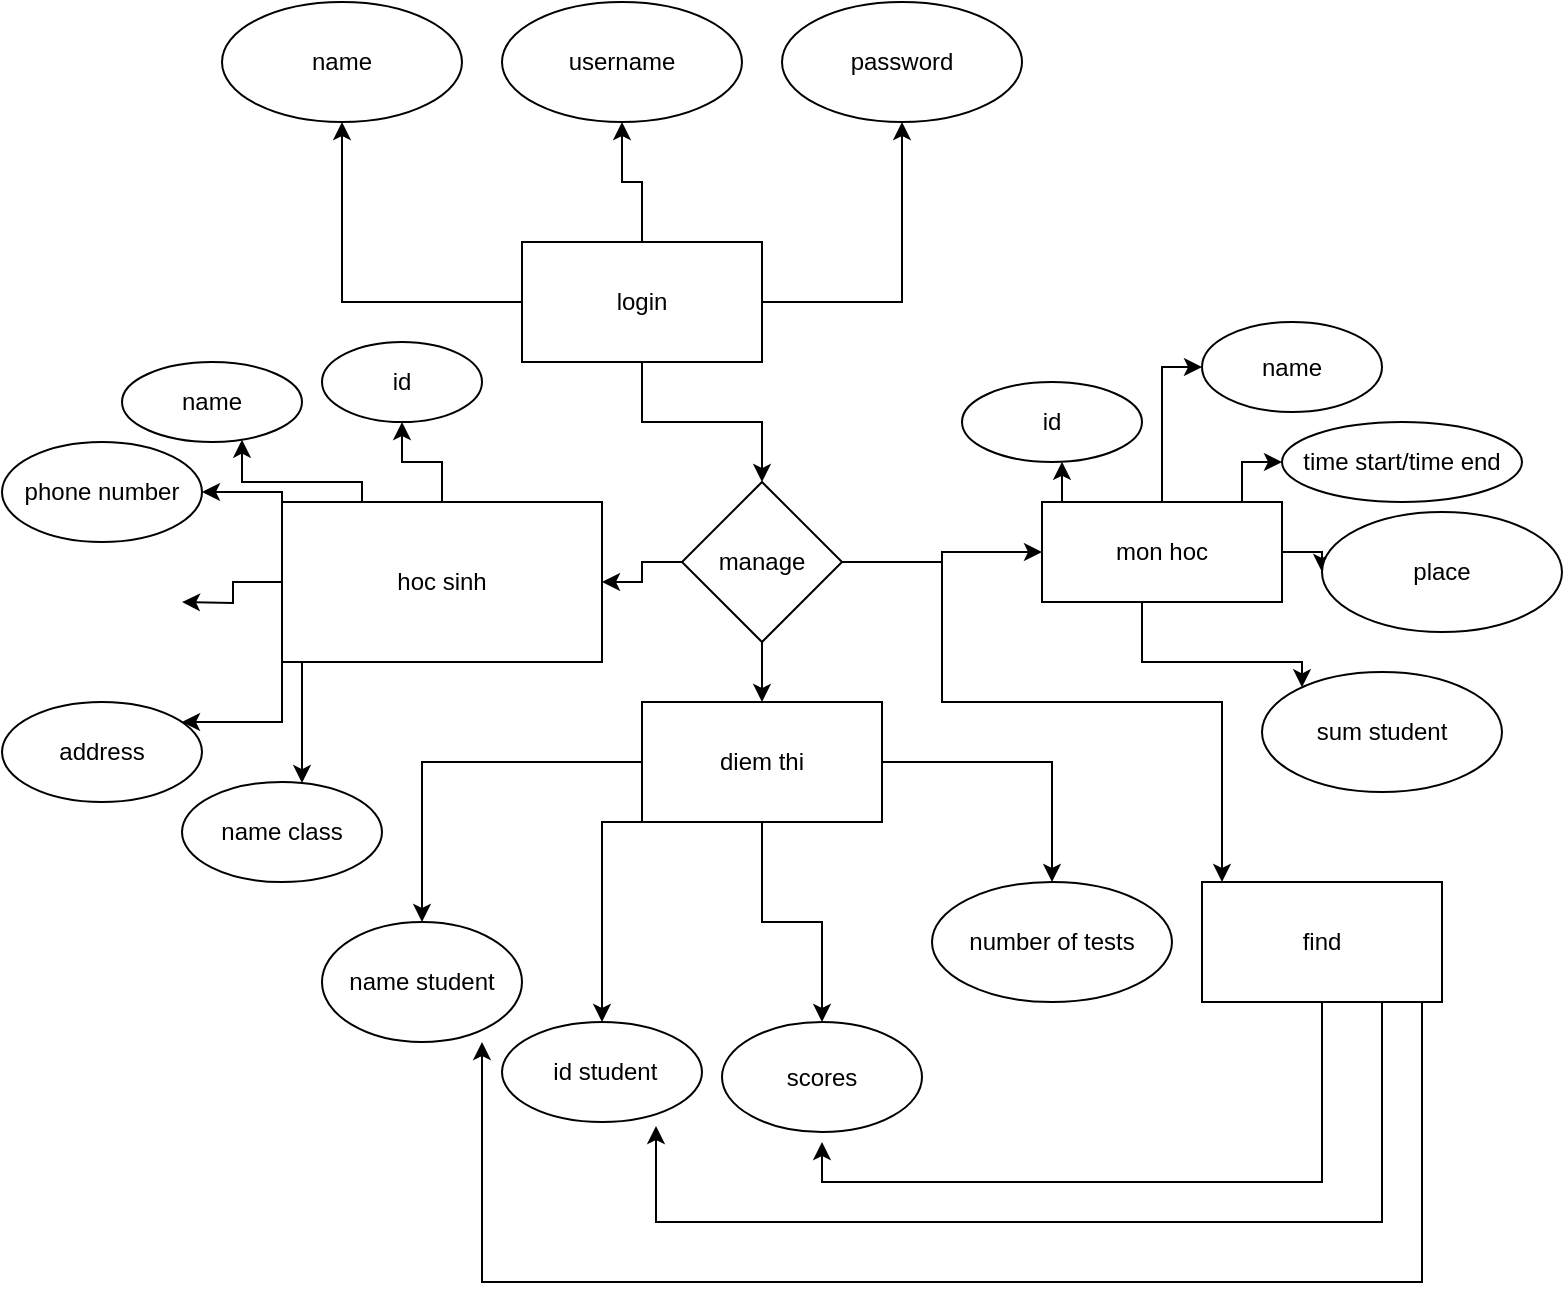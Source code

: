 <mxfile version="15.5.0" type="github"><diagram id="UcteJdKYm4SO2ag9nHTr" name="Page-1"><mxGraphModel dx="946" dy="570" grid="1" gridSize="10" guides="1" tooltips="1" connect="1" arrows="1" fold="1" page="1" pageScale="1" pageWidth="827" pageHeight="1169" math="0" shadow="0"><root><mxCell id="0"/><mxCell id="1" parent="0"/><mxCell id="_WTz3rG0lDxbNNpACl56-1" value="" style="edgeStyle=orthogonalEdgeStyle;rounded=0;orthogonalLoop=1;jettySize=auto;html=1;" edge="1" parent="1" source="_WTz3rG0lDxbNNpACl56-5" target="_WTz3rG0lDxbNNpACl56-6"><mxGeometry relative="1" as="geometry"/></mxCell><mxCell id="_WTz3rG0lDxbNNpACl56-2" value="" style="edgeStyle=orthogonalEdgeStyle;rounded=0;orthogonalLoop=1;jettySize=auto;html=1;" edge="1" parent="1" source="_WTz3rG0lDxbNNpACl56-5" target="_WTz3rG0lDxbNNpACl56-7"><mxGeometry relative="1" as="geometry"/></mxCell><mxCell id="_WTz3rG0lDxbNNpACl56-3" value="" style="edgeStyle=orthogonalEdgeStyle;rounded=0;orthogonalLoop=1;jettySize=auto;html=1;" edge="1" parent="1" source="_WTz3rG0lDxbNNpACl56-5" target="_WTz3rG0lDxbNNpACl56-8"><mxGeometry relative="1" as="geometry"/></mxCell><mxCell id="_WTz3rG0lDxbNNpACl56-4" value="" style="edgeStyle=orthogonalEdgeStyle;rounded=0;orthogonalLoop=1;jettySize=auto;html=1;" edge="1" parent="1" source="_WTz3rG0lDxbNNpACl56-5" target="_WTz3rG0lDxbNNpACl56-13"><mxGeometry relative="1" as="geometry"/></mxCell><mxCell id="_WTz3rG0lDxbNNpACl56-5" value="login" style="rounded=0;whiteSpace=wrap;html=1;" vertex="1" parent="1"><mxGeometry x="270" y="310" width="120" height="60" as="geometry"/></mxCell><mxCell id="_WTz3rG0lDxbNNpACl56-6" value="name" style="ellipse;whiteSpace=wrap;html=1;rounded=0;" vertex="1" parent="1"><mxGeometry x="120" y="190" width="120" height="60" as="geometry"/></mxCell><mxCell id="_WTz3rG0lDxbNNpACl56-7" value="username" style="ellipse;whiteSpace=wrap;html=1;rounded=0;" vertex="1" parent="1"><mxGeometry x="260" y="190" width="120" height="60" as="geometry"/></mxCell><mxCell id="_WTz3rG0lDxbNNpACl56-8" value="password" style="ellipse;whiteSpace=wrap;html=1;rounded=0;" vertex="1" parent="1"><mxGeometry x="400" y="190" width="120" height="60" as="geometry"/></mxCell><mxCell id="_WTz3rG0lDxbNNpACl56-9" value="" style="edgeStyle=orthogonalEdgeStyle;rounded=0;orthogonalLoop=1;jettySize=auto;html=1;" edge="1" parent="1" source="_WTz3rG0lDxbNNpACl56-13" target="_WTz3rG0lDxbNNpACl56-20"><mxGeometry relative="1" as="geometry"/></mxCell><mxCell id="_WTz3rG0lDxbNNpACl56-10" value="" style="edgeStyle=orthogonalEdgeStyle;rounded=0;orthogonalLoop=1;jettySize=auto;html=1;" edge="1" parent="1" source="_WTz3rG0lDxbNNpACl56-13" target="_WTz3rG0lDxbNNpACl56-26"><mxGeometry relative="1" as="geometry"/></mxCell><mxCell id="_WTz3rG0lDxbNNpACl56-11" value="" style="edgeStyle=orthogonalEdgeStyle;rounded=0;orthogonalLoop=1;jettySize=auto;html=1;" edge="1" parent="1" source="_WTz3rG0lDxbNNpACl56-13" target="_WTz3rG0lDxbNNpACl56-31"><mxGeometry relative="1" as="geometry"/></mxCell><mxCell id="_WTz3rG0lDxbNNpACl56-12" value="" style="edgeStyle=orthogonalEdgeStyle;rounded=0;orthogonalLoop=1;jettySize=auto;html=1;" edge="1" parent="1" source="_WTz3rG0lDxbNNpACl56-13" target="_WTz3rG0lDxbNNpACl56-49"><mxGeometry relative="1" as="geometry"><Array as="points"><mxPoint x="480" y="470"/><mxPoint x="480" y="540"/><mxPoint x="620" y="540"/></Array></mxGeometry></mxCell><mxCell id="_WTz3rG0lDxbNNpACl56-13" value="manage" style="rhombus;whiteSpace=wrap;html=1;rounded=0;" vertex="1" parent="1"><mxGeometry x="350" y="430" width="80" height="80" as="geometry"/></mxCell><mxCell id="_WTz3rG0lDxbNNpACl56-14" value="" style="edgeStyle=orthogonalEdgeStyle;rounded=0;orthogonalLoop=1;jettySize=auto;html=1;" edge="1" parent="1" source="_WTz3rG0lDxbNNpACl56-20" target="_WTz3rG0lDxbNNpACl56-32"><mxGeometry relative="1" as="geometry"/></mxCell><mxCell id="_WTz3rG0lDxbNNpACl56-15" value="" style="edgeStyle=orthogonalEdgeStyle;rounded=0;orthogonalLoop=1;jettySize=auto;html=1;" edge="1" parent="1" target="_WTz3rG0lDxbNNpACl56-33"><mxGeometry relative="1" as="geometry"><mxPoint x="200" y="450" as="sourcePoint"/><Array as="points"><mxPoint x="190" y="450"/><mxPoint x="190" y="430"/><mxPoint x="130" y="430"/></Array></mxGeometry></mxCell><mxCell id="_WTz3rG0lDxbNNpACl56-16" value="" style="edgeStyle=orthogonalEdgeStyle;rounded=0;orthogonalLoop=1;jettySize=auto;html=1;" edge="1" parent="1" source="_WTz3rG0lDxbNNpACl56-20" target="_WTz3rG0lDxbNNpACl56-34"><mxGeometry relative="1" as="geometry"><Array as="points"><mxPoint x="150" y="435"/></Array></mxGeometry></mxCell><mxCell id="_WTz3rG0lDxbNNpACl56-17" value="" style="edgeStyle=orthogonalEdgeStyle;rounded=0;orthogonalLoop=1;jettySize=auto;html=1;" edge="1" parent="1" source="_WTz3rG0lDxbNNpACl56-20"><mxGeometry relative="1" as="geometry"><mxPoint x="100" y="490" as="targetPoint"/></mxGeometry></mxCell><mxCell id="_WTz3rG0lDxbNNpACl56-18" value="" style="edgeStyle=orthogonalEdgeStyle;rounded=0;orthogonalLoop=1;jettySize=auto;html=1;" edge="1" parent="1" source="_WTz3rG0lDxbNNpACl56-20" target="_WTz3rG0lDxbNNpACl56-35"><mxGeometry relative="1" as="geometry"><Array as="points"><mxPoint x="150" y="550"/></Array></mxGeometry></mxCell><mxCell id="_WTz3rG0lDxbNNpACl56-19" value="" style="edgeStyle=orthogonalEdgeStyle;rounded=0;orthogonalLoop=1;jettySize=auto;html=1;" edge="1" parent="1" source="_WTz3rG0lDxbNNpACl56-20" target="_WTz3rG0lDxbNNpACl56-36"><mxGeometry relative="1" as="geometry"><Array as="points"><mxPoint x="160" y="540"/><mxPoint x="160" y="540"/></Array></mxGeometry></mxCell><mxCell id="_WTz3rG0lDxbNNpACl56-20" value="hoc sinh" style="whiteSpace=wrap;html=1;rounded=0;" vertex="1" parent="1"><mxGeometry x="150" y="440" width="160" height="80" as="geometry"/></mxCell><mxCell id="_WTz3rG0lDxbNNpACl56-21" value="" style="edgeStyle=orthogonalEdgeStyle;rounded=0;orthogonalLoop=1;jettySize=auto;html=1;" edge="1" parent="1" source="_WTz3rG0lDxbNNpACl56-26" target="_WTz3rG0lDxbNNpACl56-37"><mxGeometry relative="1" as="geometry"><Array as="points"><mxPoint x="540" y="430"/><mxPoint x="540" y="430"/></Array></mxGeometry></mxCell><mxCell id="_WTz3rG0lDxbNNpACl56-22" value="" style="edgeStyle=orthogonalEdgeStyle;rounded=0;orthogonalLoop=1;jettySize=auto;html=1;" edge="1" parent="1" source="_WTz3rG0lDxbNNpACl56-26" target="_WTz3rG0lDxbNNpACl56-38"><mxGeometry relative="1" as="geometry"><mxPoint x="600" y="410" as="targetPoint"/><Array as="points"><mxPoint x="590" y="420"/><mxPoint x="590" y="420"/></Array></mxGeometry></mxCell><mxCell id="_WTz3rG0lDxbNNpACl56-23" value="" style="edgeStyle=orthogonalEdgeStyle;rounded=0;orthogonalLoop=1;jettySize=auto;html=1;" edge="1" parent="1" source="_WTz3rG0lDxbNNpACl56-26" target="_WTz3rG0lDxbNNpACl56-39"><mxGeometry relative="1" as="geometry"><Array as="points"><mxPoint x="630" y="420"/></Array></mxGeometry></mxCell><mxCell id="_WTz3rG0lDxbNNpACl56-24" value="" style="edgeStyle=orthogonalEdgeStyle;rounded=0;orthogonalLoop=1;jettySize=auto;html=1;" edge="1" parent="1" source="_WTz3rG0lDxbNNpACl56-26" target="_WTz3rG0lDxbNNpACl56-40"><mxGeometry relative="1" as="geometry"/></mxCell><mxCell id="_WTz3rG0lDxbNNpACl56-25" value="" style="edgeStyle=orthogonalEdgeStyle;rounded=0;orthogonalLoop=1;jettySize=auto;html=1;" edge="1" parent="1" source="_WTz3rG0lDxbNNpACl56-26" target="_WTz3rG0lDxbNNpACl56-41"><mxGeometry relative="1" as="geometry"><Array as="points"><mxPoint x="580" y="520"/><mxPoint x="660" y="520"/></Array></mxGeometry></mxCell><mxCell id="_WTz3rG0lDxbNNpACl56-26" value="mon hoc" style="whiteSpace=wrap;html=1;rounded=0;" vertex="1" parent="1"><mxGeometry x="530" y="440" width="120" height="50" as="geometry"/></mxCell><mxCell id="_WTz3rG0lDxbNNpACl56-27" value="" style="edgeStyle=orthogonalEdgeStyle;rounded=0;orthogonalLoop=1;jettySize=auto;html=1;" edge="1" parent="1" source="_WTz3rG0lDxbNNpACl56-31" target="_WTz3rG0lDxbNNpACl56-42"><mxGeometry relative="1" as="geometry"/></mxCell><mxCell id="_WTz3rG0lDxbNNpACl56-28" value="" style="edgeStyle=orthogonalEdgeStyle;rounded=0;orthogonalLoop=1;jettySize=auto;html=1;" edge="1" parent="1" source="_WTz3rG0lDxbNNpACl56-31" target="_WTz3rG0lDxbNNpACl56-43"><mxGeometry relative="1" as="geometry"><Array as="points"><mxPoint x="310" y="600"/></Array></mxGeometry></mxCell><mxCell id="_WTz3rG0lDxbNNpACl56-29" value="" style="edgeStyle=orthogonalEdgeStyle;rounded=0;orthogonalLoop=1;jettySize=auto;html=1;" edge="1" parent="1" source="_WTz3rG0lDxbNNpACl56-31" target="_WTz3rG0lDxbNNpACl56-44"><mxGeometry relative="1" as="geometry"/></mxCell><mxCell id="_WTz3rG0lDxbNNpACl56-30" value="" style="edgeStyle=orthogonalEdgeStyle;rounded=0;orthogonalLoop=1;jettySize=auto;html=1;" edge="1" parent="1" source="_WTz3rG0lDxbNNpACl56-31" target="_WTz3rG0lDxbNNpACl56-45"><mxGeometry relative="1" as="geometry"/></mxCell><mxCell id="_WTz3rG0lDxbNNpACl56-31" value="diem thi" style="whiteSpace=wrap;html=1;rounded=0;" vertex="1" parent="1"><mxGeometry x="330" y="540" width="120" height="60" as="geometry"/></mxCell><mxCell id="_WTz3rG0lDxbNNpACl56-32" value="id" style="ellipse;whiteSpace=wrap;html=1;rounded=0;" vertex="1" parent="1"><mxGeometry x="170" y="360" width="80" height="40" as="geometry"/></mxCell><mxCell id="_WTz3rG0lDxbNNpACl56-33" value="name" style="ellipse;whiteSpace=wrap;html=1;rounded=0;" vertex="1" parent="1"><mxGeometry x="70" y="370" width="90" height="40" as="geometry"/></mxCell><mxCell id="_WTz3rG0lDxbNNpACl56-34" value="phone number" style="ellipse;whiteSpace=wrap;html=1;rounded=0;" vertex="1" parent="1"><mxGeometry x="10" y="410" width="100" height="50" as="geometry"/></mxCell><mxCell id="_WTz3rG0lDxbNNpACl56-35" value="address" style="ellipse;whiteSpace=wrap;html=1;rounded=0;" vertex="1" parent="1"><mxGeometry x="10" y="540" width="100" height="50" as="geometry"/></mxCell><mxCell id="_WTz3rG0lDxbNNpACl56-36" value="name class" style="ellipse;whiteSpace=wrap;html=1;rounded=0;" vertex="1" parent="1"><mxGeometry x="100" y="580" width="100" height="50" as="geometry"/></mxCell><mxCell id="_WTz3rG0lDxbNNpACl56-37" value="id" style="ellipse;whiteSpace=wrap;html=1;rounded=0;" vertex="1" parent="1"><mxGeometry x="490" y="380" width="90" height="40" as="geometry"/></mxCell><mxCell id="_WTz3rG0lDxbNNpACl56-38" value="name" style="ellipse;whiteSpace=wrap;html=1;" vertex="1" parent="1"><mxGeometry x="610" y="350" width="90" height="45" as="geometry"/></mxCell><mxCell id="_WTz3rG0lDxbNNpACl56-39" value="time start/time end" style="ellipse;whiteSpace=wrap;html=1;rounded=0;" vertex="1" parent="1"><mxGeometry x="650" y="400" width="120" height="40" as="geometry"/></mxCell><mxCell id="_WTz3rG0lDxbNNpACl56-40" value="place" style="ellipse;whiteSpace=wrap;html=1;rounded=0;" vertex="1" parent="1"><mxGeometry x="670" y="445" width="120" height="60" as="geometry"/></mxCell><mxCell id="_WTz3rG0lDxbNNpACl56-41" value="sum student" style="ellipse;whiteSpace=wrap;html=1;rounded=0;" vertex="1" parent="1"><mxGeometry x="640" y="525" width="120" height="60" as="geometry"/></mxCell><mxCell id="_WTz3rG0lDxbNNpACl56-42" value="name student" style="ellipse;whiteSpace=wrap;html=1;rounded=0;" vertex="1" parent="1"><mxGeometry x="170" y="650" width="100" height="60" as="geometry"/></mxCell><mxCell id="_WTz3rG0lDxbNNpACl56-43" value="&amp;nbsp;id student" style="ellipse;whiteSpace=wrap;html=1;rounded=0;" vertex="1" parent="1"><mxGeometry x="260" y="700" width="100" height="50" as="geometry"/></mxCell><mxCell id="_WTz3rG0lDxbNNpACl56-44" value="scores" style="ellipse;whiteSpace=wrap;html=1;rounded=0;" vertex="1" parent="1"><mxGeometry x="370" y="700" width="100" height="55" as="geometry"/></mxCell><mxCell id="_WTz3rG0lDxbNNpACl56-45" value="number of tests" style="ellipse;whiteSpace=wrap;html=1;rounded=0;" vertex="1" parent="1"><mxGeometry x="475" y="630" width="120" height="60" as="geometry"/></mxCell><mxCell id="_WTz3rG0lDxbNNpACl56-46" style="edgeStyle=orthogonalEdgeStyle;rounded=0;orthogonalLoop=1;jettySize=auto;html=1;exitX=0.75;exitY=1;exitDx=0;exitDy=0;entryX=0.8;entryY=1;entryDx=0;entryDy=0;entryPerimeter=0;" edge="1" parent="1" source="_WTz3rG0lDxbNNpACl56-49" target="_WTz3rG0lDxbNNpACl56-42"><mxGeometry relative="1" as="geometry"><Array as="points"><mxPoint x="720" y="690"/><mxPoint x="720" y="830"/><mxPoint x="250" y="830"/></Array></mxGeometry></mxCell><mxCell id="_WTz3rG0lDxbNNpACl56-47" style="edgeStyle=orthogonalEdgeStyle;rounded=0;orthogonalLoop=1;jettySize=auto;html=1;exitX=0.75;exitY=1;exitDx=0;exitDy=0;entryX=0.77;entryY=1.04;entryDx=0;entryDy=0;entryPerimeter=0;" edge="1" parent="1" source="_WTz3rG0lDxbNNpACl56-49" target="_WTz3rG0lDxbNNpACl56-43"><mxGeometry relative="1" as="geometry"><Array as="points"><mxPoint x="700" y="800"/><mxPoint x="337" y="800"/></Array></mxGeometry></mxCell><mxCell id="_WTz3rG0lDxbNNpACl56-48" style="edgeStyle=orthogonalEdgeStyle;rounded=0;orthogonalLoop=1;jettySize=auto;html=1;exitX=0.5;exitY=1;exitDx=0;exitDy=0;" edge="1" parent="1" source="_WTz3rG0lDxbNNpACl56-49"><mxGeometry relative="1" as="geometry"><mxPoint x="420" y="760" as="targetPoint"/><Array as="points"><mxPoint x="670" y="780"/><mxPoint x="420" y="780"/></Array></mxGeometry></mxCell><mxCell id="_WTz3rG0lDxbNNpACl56-49" value="find" style="whiteSpace=wrap;html=1;rounded=0;" vertex="1" parent="1"><mxGeometry x="610" y="630" width="120" height="60" as="geometry"/></mxCell></root></mxGraphModel></diagram></mxfile>